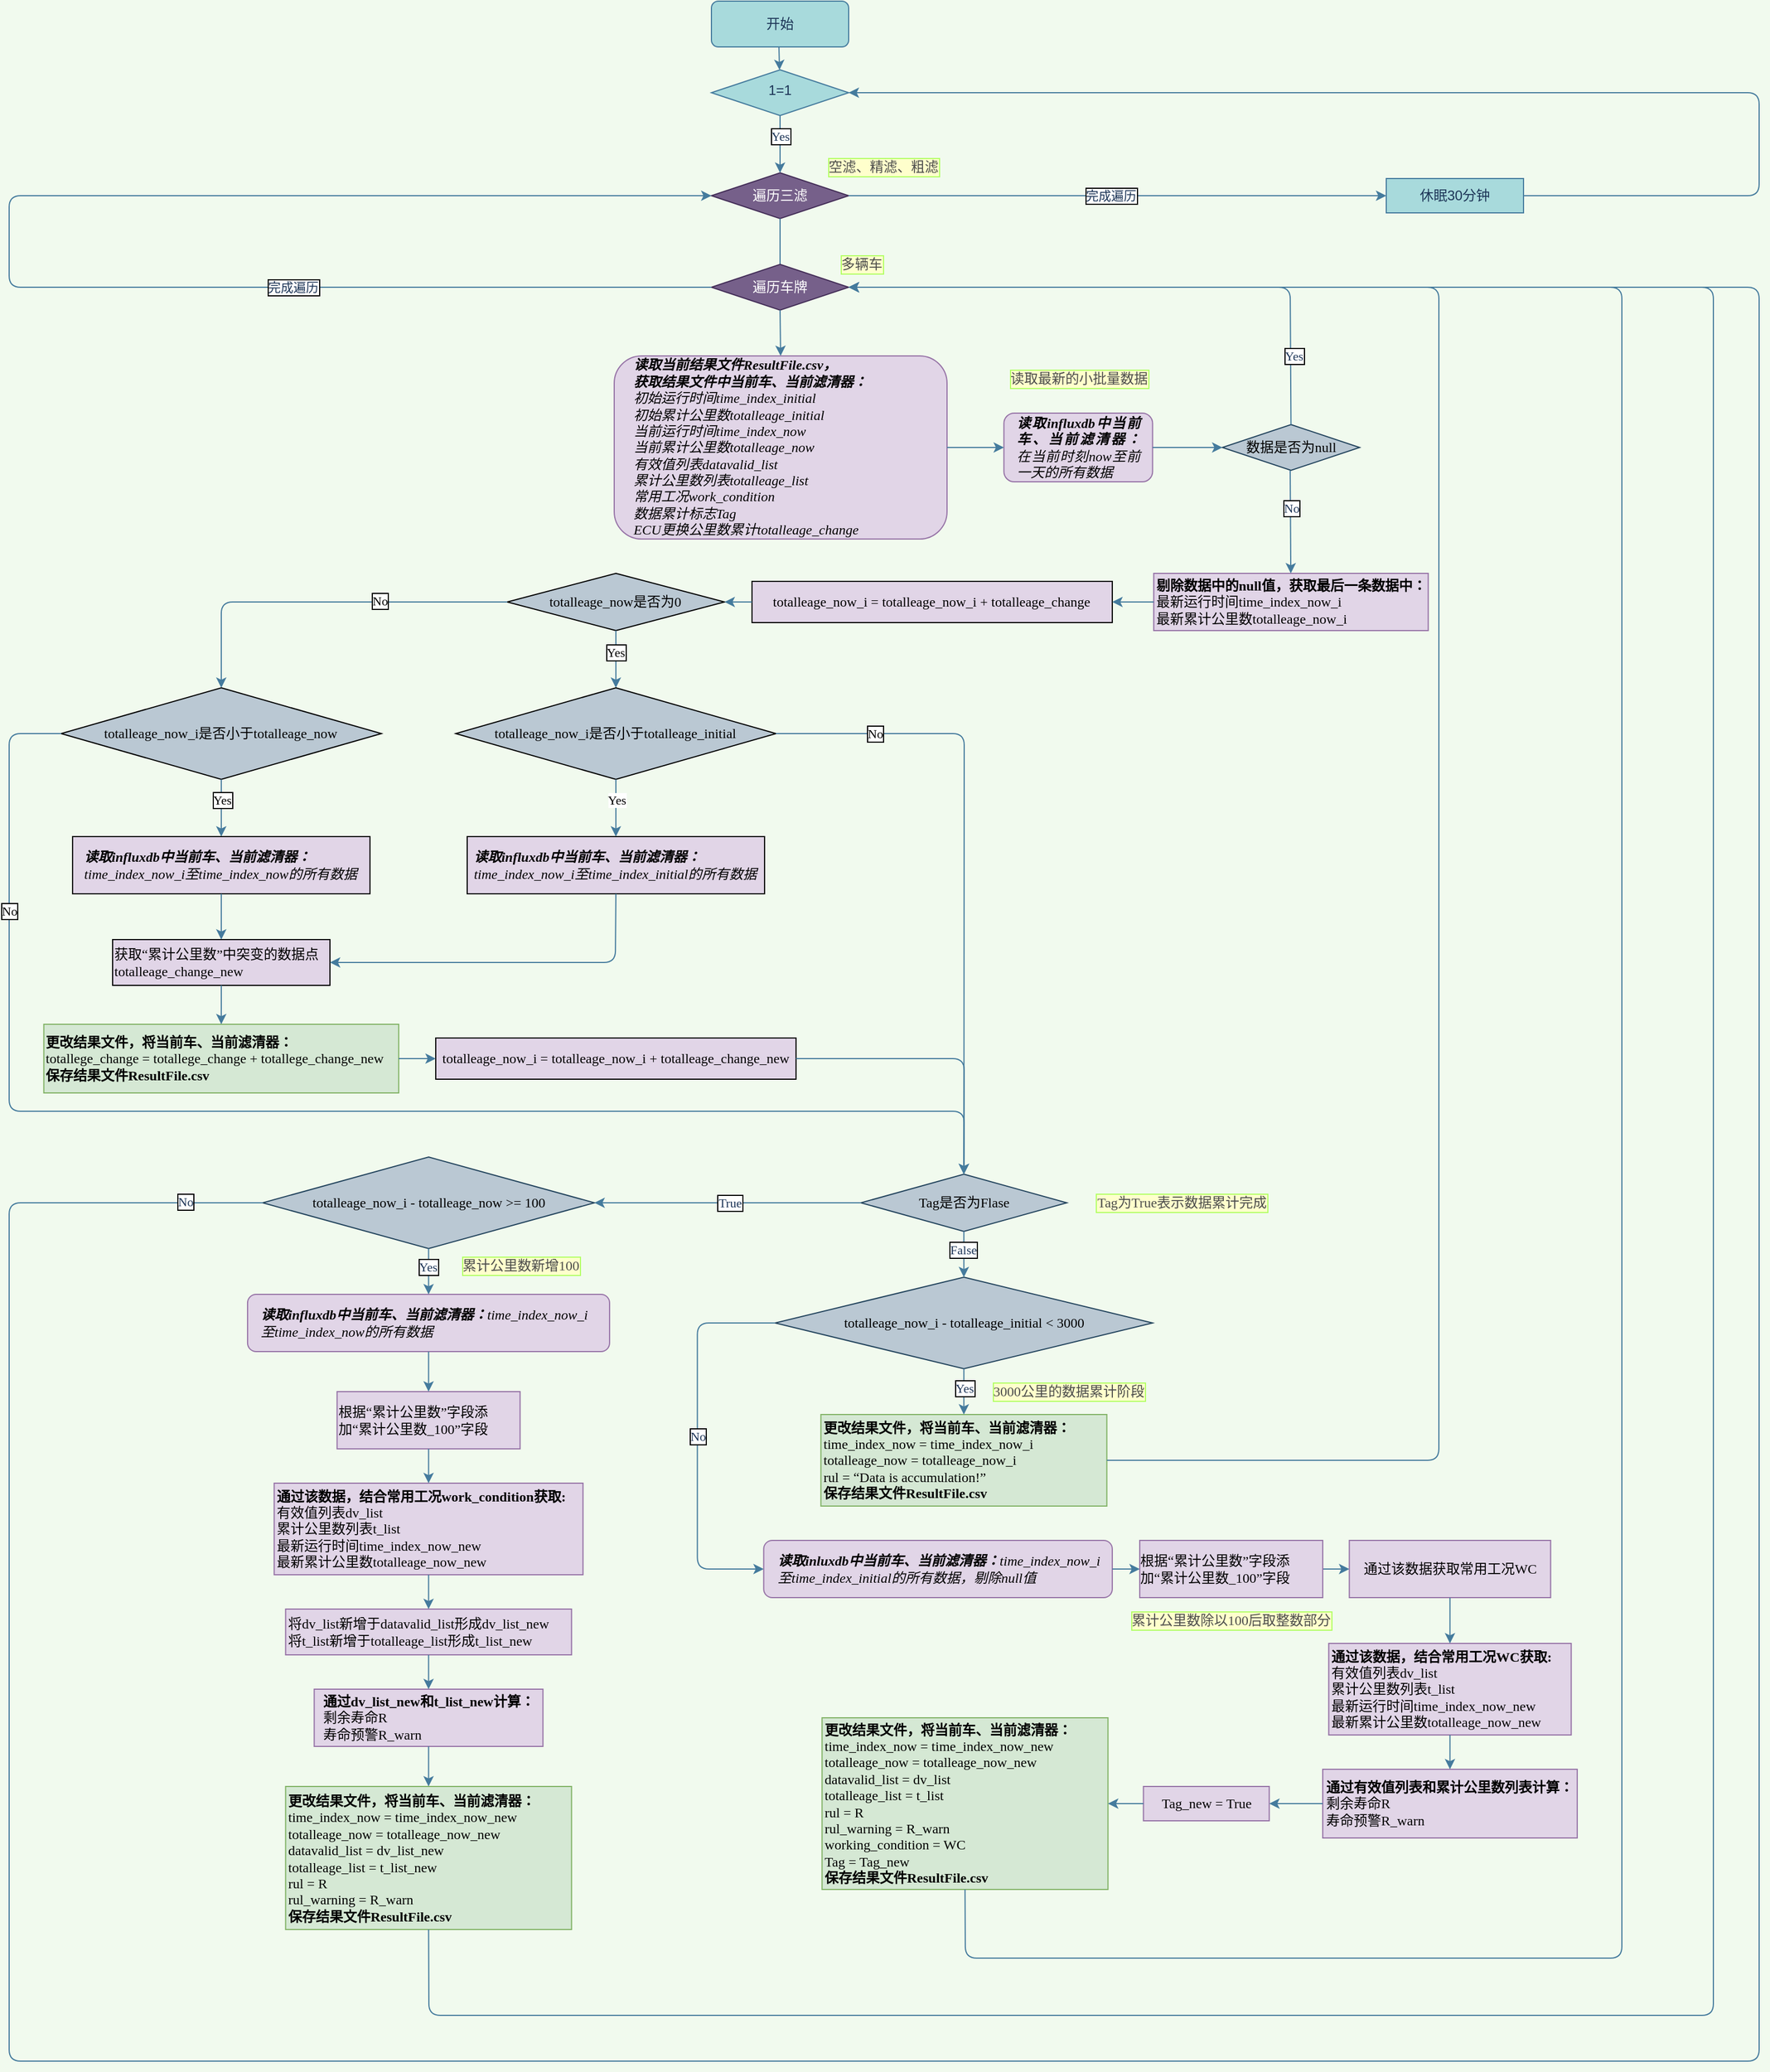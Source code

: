 <mxfile version="17.2.2" type="github">
  <diagram id="C5RBs43oDa-KdzZeNtuy" name="Page-1">
    <mxGraphModel dx="2058" dy="1075" grid="1" gridSize="10" guides="1" tooltips="1" connect="1" arrows="1" fold="1" page="1" pageScale="1" pageWidth="3300" pageHeight="4681" background="#F1FAEE" math="0" shadow="0">
      <root>
        <mxCell id="WIyWlLk6GJQsqaUBKTNV-0" />
        <mxCell id="WIyWlLk6GJQsqaUBKTNV-1" parent="WIyWlLk6GJQsqaUBKTNV-0" />
        <mxCell id="WIyWlLk6GJQsqaUBKTNV-3" value="开始" style="rounded=1;whiteSpace=wrap;html=1;fontSize=12;glass=0;strokeWidth=1;shadow=0;fillColor=#A8DADC;strokeColor=#457B9D;fontColor=#1D3557;" parent="WIyWlLk6GJQsqaUBKTNV-1" vertex="1">
          <mxGeometry x="1214" y="140" width="120" height="40" as="geometry" />
        </mxCell>
        <mxCell id="WIyWlLk6GJQsqaUBKTNV-6" value="1=1" style="rhombus;whiteSpace=wrap;html=1;shadow=0;fontFamily=Helvetica;fontSize=12;align=center;strokeWidth=1;spacing=6;spacingTop=-4;fillColor=#A8DADC;strokeColor=#457B9D;fontColor=#1D3557;" parent="WIyWlLk6GJQsqaUBKTNV-1" vertex="1">
          <mxGeometry x="1214" y="200" width="120" height="40" as="geometry" />
        </mxCell>
        <mxCell id="FsYi8NZGnZM2h-i9JEnJ-3" value="休眠30分钟" style="rounded=0;whiteSpace=wrap;html=1;sketch=0;fontColor=#1D3557;strokeColor=#457B9D;fillColor=#A8DADC;" parent="WIyWlLk6GJQsqaUBKTNV-1" vertex="1">
          <mxGeometry x="1804" y="295" width="120" height="30" as="geometry" />
        </mxCell>
        <mxCell id="FsYi8NZGnZM2h-i9JEnJ-4" value="" style="endArrow=classic;html=1;rounded=1;sketch=0;fontColor=#1D3557;strokeColor=#457B9D;fillColor=#A8DADC;curved=0;entryX=1;entryY=0.5;entryDx=0;entryDy=0;exitX=1;exitY=0.5;exitDx=0;exitDy=0;" parent="WIyWlLk6GJQsqaUBKTNV-1" source="FsYi8NZGnZM2h-i9JEnJ-3" target="WIyWlLk6GJQsqaUBKTNV-6" edge="1">
          <mxGeometry width="50" height="50" relative="1" as="geometry">
            <mxPoint x="1334" y="490" as="sourcePoint" />
            <mxPoint x="1384" y="440" as="targetPoint" />
            <Array as="points">
              <mxPoint x="2130" y="310" />
              <mxPoint x="2130" y="220" />
            </Array>
          </mxGeometry>
        </mxCell>
        <mxCell id="FsYi8NZGnZM2h-i9JEnJ-14" value="遍历三滤" style="rhombus;whiteSpace=wrap;html=1;rounded=0;sketch=0;fontColor=#ffffff;strokeColor=#432D57;fillColor=#76608a;" parent="WIyWlLk6GJQsqaUBKTNV-1" vertex="1">
          <mxGeometry x="1214" y="290" width="120" height="40" as="geometry" />
        </mxCell>
        <mxCell id="FsYi8NZGnZM2h-i9JEnJ-18" value="" style="endArrow=classic;html=1;rounded=1;sketch=0;fontColor=#1D3557;strokeColor=#457B9D;fillColor=#A8DADC;curved=0;entryX=0;entryY=0.5;entryDx=0;entryDy=0;" parent="WIyWlLk6GJQsqaUBKTNV-1" target="FsYi8NZGnZM2h-i9JEnJ-3" edge="1">
          <mxGeometry width="50" height="50" relative="1" as="geometry">
            <mxPoint x="1334" y="310" as="sourcePoint" />
            <mxPoint x="2194" y="750" as="targetPoint" />
            <Array as="points" />
          </mxGeometry>
        </mxCell>
        <mxCell id="FsYi8NZGnZM2h-i9JEnJ-60" value="完成遍历" style="edgeLabel;html=1;align=center;verticalAlign=middle;resizable=0;points=[];fontColor=#1D3557;labelBorderColor=default;" parent="FsYi8NZGnZM2h-i9JEnJ-18" vertex="1" connectable="0">
          <mxGeometry x="-0.802" y="1" relative="1" as="geometry">
            <mxPoint x="182" y="1" as="offset" />
          </mxGeometry>
        </mxCell>
        <mxCell id="FsYi8NZGnZM2h-i9JEnJ-20" value="" style="endArrow=classic;html=1;rounded=1;labelBackgroundColor=default;sketch=0;fontColor=#1D3557;strokeColor=#457B9D;fillColor=#A8DADC;curved=0;entryX=0.5;entryY=0;entryDx=0;entryDy=0;" parent="WIyWlLk6GJQsqaUBKTNV-1" edge="1">
          <mxGeometry width="50" height="50" relative="1" as="geometry">
            <mxPoint x="1274" y="330" as="sourcePoint" />
            <mxPoint x="1274" y="390" as="targetPoint" />
          </mxGeometry>
        </mxCell>
        <mxCell id="FsYi8NZGnZM2h-i9JEnJ-21" value="遍历车牌" style="rhombus;whiteSpace=wrap;html=1;rounded=0;labelBackgroundColor=none;sketch=0;fontColor=#ffffff;strokeColor=#432D57;fillColor=#76608a;" parent="WIyWlLk6GJQsqaUBKTNV-1" vertex="1">
          <mxGeometry x="1214" y="370" width="120" height="40" as="geometry" />
        </mxCell>
        <mxCell id="FsYi8NZGnZM2h-i9JEnJ-23" value="" style="endArrow=classic;html=1;rounded=1;labelBackgroundColor=none;sketch=0;fontColor=#1D3557;strokeColor=#457B9D;fillColor=#A8DADC;curved=0;entryX=0.5;entryY=0;entryDx=0;entryDy=0;" parent="WIyWlLk6GJQsqaUBKTNV-1" target="FsYi8NZGnZM2h-i9JEnJ-14" edge="1">
          <mxGeometry width="50" height="50" relative="1" as="geometry">
            <mxPoint x="1274" y="240" as="sourcePoint" />
            <mxPoint x="1324" y="190" as="targetPoint" />
          </mxGeometry>
        </mxCell>
        <mxCell id="FsYi8NZGnZM2h-i9JEnJ-30" value="Yes" style="edgeLabel;html=1;align=center;verticalAlign=middle;resizable=0;points=[];fontColor=#1D3557;fontFamily=Times New Roman;labelBorderColor=default;" parent="FsYi8NZGnZM2h-i9JEnJ-23" vertex="1" connectable="0">
          <mxGeometry x="-0.293" relative="1" as="geometry">
            <mxPoint as="offset" />
          </mxGeometry>
        </mxCell>
        <mxCell id="FsYi8NZGnZM2h-i9JEnJ-24" value="&lt;div align=&quot;justify&quot;&gt;&lt;b&gt;读取influxdb中当前车、当前滤清器：&lt;/b&gt;在当前时刻now至前一天的所有数据&lt;/div&gt;" style="rounded=1;whiteSpace=wrap;html=1;labelBackgroundColor=none;sketch=0;strokeColor=#9673a6;fillColor=#e1d5e7;fontFamily=Times New Roman;glass=0;shadow=0;fontStyle=2;spacingLeft=10;spacingRight=10;" parent="WIyWlLk6GJQsqaUBKTNV-1" vertex="1">
          <mxGeometry x="1469.71" y="500" width="130" height="60" as="geometry" />
        </mxCell>
        <mxCell id="FsYi8NZGnZM2h-i9JEnJ-25" value="数据是否为null" style="rhombus;whiteSpace=wrap;html=1;rounded=0;labelBackgroundColor=none;sketch=0;strokeColor=#23445d;fillColor=#bac8d3;fontFamily=Times New Roman;" parent="WIyWlLk6GJQsqaUBKTNV-1" vertex="1">
          <mxGeometry x="1660.71" y="510" width="120" height="40" as="geometry" />
        </mxCell>
        <mxCell id="FsYi8NZGnZM2h-i9JEnJ-28" value="" style="endArrow=classic;html=1;rounded=1;labelBackgroundColor=none;sketch=0;fontColor=#1D3557;strokeColor=#457B9D;fillColor=#A8DADC;curved=0;exitX=0.5;exitY=0;exitDx=0;exitDy=0;entryX=1;entryY=0.5;entryDx=0;entryDy=0;" parent="WIyWlLk6GJQsqaUBKTNV-1" source="FsYi8NZGnZM2h-i9JEnJ-25" target="FsYi8NZGnZM2h-i9JEnJ-21" edge="1">
          <mxGeometry width="50" height="50" relative="1" as="geometry">
            <mxPoint x="1574" y="580" as="sourcePoint" />
            <mxPoint x="1624" y="530" as="targetPoint" />
            <Array as="points">
              <mxPoint x="1720" y="390" />
              <mxPoint x="1434" y="390" />
            </Array>
          </mxGeometry>
        </mxCell>
        <mxCell id="FsYi8NZGnZM2h-i9JEnJ-29" value="Yes" style="edgeLabel;html=1;align=center;verticalAlign=middle;resizable=0;points=[];fontColor=#1D3557;labelBackgroundColor=default;labelBorderColor=default;fontFamily=Times New Roman;" parent="FsYi8NZGnZM2h-i9JEnJ-28" vertex="1" connectable="0">
          <mxGeometry x="0.082" y="-2" relative="1" as="geometry">
            <mxPoint x="156" y="62" as="offset" />
          </mxGeometry>
        </mxCell>
        <mxCell id="FsYi8NZGnZM2h-i9JEnJ-31" value="" style="endArrow=classic;html=1;rounded=1;labelBackgroundColor=none;sketch=0;fontColor=#1D3557;strokeColor=#457B9D;fillColor=#A8DADC;curved=0;exitX=0.5;exitY=1;exitDx=0;exitDy=0;entryX=0.5;entryY=0;entryDx=0;entryDy=0;" parent="WIyWlLk6GJQsqaUBKTNV-1" source="FsYi8NZGnZM2h-i9JEnJ-21" target="FsYi8NZGnZM2h-i9JEnJ-36" edge="1">
          <mxGeometry width="50" height="50" relative="1" as="geometry">
            <mxPoint x="1494" y="660" as="sourcePoint" />
            <mxPoint x="1544" y="610" as="targetPoint" />
          </mxGeometry>
        </mxCell>
        <mxCell id="FsYi8NZGnZM2h-i9JEnJ-32" value="" style="endArrow=classic;html=1;rounded=1;labelBackgroundColor=none;sketch=0;fontColor=#1D3557;strokeColor=#457B9D;fillColor=#A8DADC;curved=0;exitX=1;exitY=0.5;exitDx=0;exitDy=0;" parent="WIyWlLk6GJQsqaUBKTNV-1" source="FsYi8NZGnZM2h-i9JEnJ-24" target="FsYi8NZGnZM2h-i9JEnJ-25" edge="1">
          <mxGeometry width="50" height="50" relative="1" as="geometry">
            <mxPoint x="1494" y="660" as="sourcePoint" />
            <mxPoint x="1544" y="610" as="targetPoint" />
          </mxGeometry>
        </mxCell>
        <mxCell id="FsYi8NZGnZM2h-i9JEnJ-36" value="&lt;div align=&quot;left&quot;&gt;&lt;b&gt;读取当前结果文件ResultFile.csv，&lt;/b&gt;&lt;/div&gt;&lt;div align=&quot;left&quot;&gt;&lt;b&gt;获取结果文件中当前车、当前滤清器：&lt;/b&gt;&lt;/div&gt;&lt;div align=&quot;left&quot;&gt;初始运行时间time_index_initial&lt;/div&gt;&lt;div align=&quot;left&quot;&gt;初始累计公里数totalleage_initial&lt;/div&gt;&lt;div align=&quot;left&quot;&gt;当前运行时间time_index_now&lt;br&gt;&lt;/div&gt;&lt;div align=&quot;left&quot;&gt;当前累计公里数totalleage_now&lt;/div&gt;&lt;div align=&quot;left&quot;&gt;有效值列表datavalid_list&lt;/div&gt;&lt;div align=&quot;left&quot;&gt;累计公里数列表totalleage_list&lt;/div&gt;&lt;div align=&quot;left&quot;&gt;常用工况work_condition&lt;/div&gt;&lt;div align=&quot;left&quot;&gt;数据累计标志Tag&lt;/div&gt;&lt;div align=&quot;left&quot;&gt;ECU更换公里数累计totalleage_change&lt;br&gt;&lt;/div&gt;" style="rounded=1;whiteSpace=wrap;html=1;labelBackgroundColor=none;sketch=0;strokeColor=#9673a6;fillColor=#e1d5e7;align=left;fontFamily=Times New Roman;fontStyle=2;spacingLeft=15;" parent="WIyWlLk6GJQsqaUBKTNV-1" vertex="1">
          <mxGeometry x="1129" y="450" width="291" height="160" as="geometry" />
        </mxCell>
        <mxCell id="FsYi8NZGnZM2h-i9JEnJ-37" value="&lt;div align=&quot;left&quot;&gt;&lt;font face=&quot;Times New Roman&quot;&gt;&lt;b&gt;剔除数据中的null值，获取最后一条数据中：&lt;/b&gt;&lt;/font&gt;&lt;/div&gt;&lt;div align=&quot;left&quot;&gt;&lt;font face=&quot;Times New Roman&quot;&gt;最新运行时间time_index_now_i&lt;/font&gt;&lt;/div&gt;&lt;div align=&quot;left&quot;&gt;&lt;font face=&quot;Times New Roman&quot;&gt;&lt;font face=&quot;Times New Roman&quot;&gt;最新&lt;/font&gt;累计公里数totalleage_now_i&lt;/font&gt;&lt;/div&gt;" style="rounded=0;whiteSpace=wrap;html=1;labelBackgroundColor=none;sketch=0;strokeColor=#9673a6;fillColor=#e1d5e7;align=left;fontFamily=Times New Roman;" parent="WIyWlLk6GJQsqaUBKTNV-1" vertex="1">
          <mxGeometry x="1600.71" y="640" width="240" height="50" as="geometry" />
        </mxCell>
        <mxCell id="FsYi8NZGnZM2h-i9JEnJ-39" value="" style="endArrow=classic;html=1;rounded=1;labelBackgroundColor=none;sketch=0;fontColor=#1D3557;strokeColor=#457B9D;fillColor=#A8DADC;curved=0;" parent="WIyWlLk6GJQsqaUBKTNV-1" target="FsYi8NZGnZM2h-i9JEnJ-37" edge="1">
          <mxGeometry width="50" height="50" relative="1" as="geometry">
            <mxPoint x="1720" y="550" as="sourcePoint" />
            <mxPoint x="1544" y="640" as="targetPoint" />
          </mxGeometry>
        </mxCell>
        <mxCell id="FsYi8NZGnZM2h-i9JEnJ-76" value="No" style="edgeLabel;html=1;align=center;verticalAlign=middle;resizable=0;points=[];fontFamily=Times New Roman;fontColor=#1D3557;labelBorderColor=default;" parent="FsYi8NZGnZM2h-i9JEnJ-39" vertex="1" connectable="0">
          <mxGeometry x="-0.271" y="1" relative="1" as="geometry">
            <mxPoint as="offset" />
          </mxGeometry>
        </mxCell>
        <mxCell id="FsYi8NZGnZM2h-i9JEnJ-42" value="Tag是否为Flase" style="rhombus;whiteSpace=wrap;html=1;rounded=0;labelBackgroundColor=none;labelBorderColor=none;sketch=0;strokeColor=#23445d;fillColor=#bac8d3;fontFamily=Times New Roman;" parent="WIyWlLk6GJQsqaUBKTNV-1" vertex="1">
          <mxGeometry x="1344.71" y="1165" width="180" height="50" as="geometry" />
        </mxCell>
        <mxCell id="FsYi8NZGnZM2h-i9JEnJ-45" value="&lt;font face=&quot;Times New Roman&quot;&gt;totalleage_now_i&lt;/font&gt; - totalleage_initial &amp;lt; 3000" style="rhombus;whiteSpace=wrap;html=1;rounded=0;labelBackgroundColor=none;labelBorderColor=none;sketch=0;strokeColor=#23445d;fillColor=#bac8d3;fontFamily=Times New Roman;" parent="WIyWlLk6GJQsqaUBKTNV-1" vertex="1">
          <mxGeometry x="1269.71" y="1255" width="330" height="80" as="geometry" />
        </mxCell>
        <mxCell id="FsYi8NZGnZM2h-i9JEnJ-47" value="" style="endArrow=classic;html=1;rounded=1;labelBackgroundColor=none;sketch=0;fontColor=#1D3557;strokeColor=#457B9D;fillColor=#A8DADC;curved=0;exitX=0.5;exitY=1;exitDx=0;exitDy=0;entryX=0.5;entryY=0;entryDx=0;entryDy=0;" parent="WIyWlLk6GJQsqaUBKTNV-1" source="FsYi8NZGnZM2h-i9JEnJ-42" target="FsYi8NZGnZM2h-i9JEnJ-45" edge="1">
          <mxGeometry width="50" height="50" relative="1" as="geometry">
            <mxPoint x="1495.71" y="1155" as="sourcePoint" />
            <mxPoint x="1545.71" y="1105" as="targetPoint" />
          </mxGeometry>
        </mxCell>
        <mxCell id="FsYi8NZGnZM2h-i9JEnJ-75" value="False" style="edgeLabel;html=1;align=center;verticalAlign=middle;resizable=0;points=[];fontFamily=Times New Roman;fontColor=#1D3557;labelBorderColor=default;" parent="FsYi8NZGnZM2h-i9JEnJ-47" vertex="1" connectable="0">
          <mxGeometry x="-0.217" y="-1" relative="1" as="geometry">
            <mxPoint as="offset" />
          </mxGeometry>
        </mxCell>
        <mxCell id="FsYi8NZGnZM2h-i9JEnJ-48" value="&lt;div&gt;&lt;b&gt;更改结果文件，将当前车、当前滤清器：&lt;/b&gt;&lt;/div&gt;&lt;div&gt;time_index_now = time_index_now_i&lt;/div&gt;&lt;div&gt;&lt;font face=&quot;Times New Roman&quot;&gt;totalleage_now&lt;/font&gt; = &lt;font face=&quot;Times New Roman&quot;&gt;totalleage_now_i&lt;/font&gt;&lt;/div&gt;&lt;div&gt;rul = “Data is accumulation!”&lt;/div&gt;&lt;div&gt;&lt;b&gt;保存结果文件&lt;/b&gt;&lt;b&gt;ResultFile.csv&lt;/b&gt;&lt;/div&gt;" style="rounded=0;whiteSpace=wrap;html=1;labelBackgroundColor=none;labelBorderColor=none;sketch=0;strokeColor=#82b366;fillColor=#d5e8d4;align=left;fontFamily=Times New Roman;" parent="WIyWlLk6GJQsqaUBKTNV-1" vertex="1">
          <mxGeometry x="1309.71" y="1375" width="250" height="80" as="geometry" />
        </mxCell>
        <mxCell id="FsYi8NZGnZM2h-i9JEnJ-51" value="" style="endArrow=classic;html=1;rounded=1;labelBackgroundColor=none;sketch=0;fontColor=#1D3557;strokeColor=#457B9D;fillColor=#A8DADC;curved=0;exitX=0.5;exitY=1;exitDx=0;exitDy=0;" parent="WIyWlLk6GJQsqaUBKTNV-1" source="FsYi8NZGnZM2h-i9JEnJ-45" target="FsYi8NZGnZM2h-i9JEnJ-48" edge="1">
          <mxGeometry width="50" height="50" relative="1" as="geometry">
            <mxPoint x="1465.71" y="1275" as="sourcePoint" />
            <mxPoint x="1515.71" y="1225" as="targetPoint" />
          </mxGeometry>
        </mxCell>
        <mxCell id="FsYi8NZGnZM2h-i9JEnJ-53" value="Yes" style="edgeLabel;html=1;align=center;verticalAlign=middle;resizable=0;points=[];fontColor=#1D3557;fontFamily=Times New Roman;labelBorderColor=default;" parent="FsYi8NZGnZM2h-i9JEnJ-51" vertex="1" connectable="0">
          <mxGeometry x="-0.35" relative="1" as="geometry">
            <mxPoint y="4" as="offset" />
          </mxGeometry>
        </mxCell>
        <mxCell id="FsYi8NZGnZM2h-i9JEnJ-52" value="" style="endArrow=classic;html=1;rounded=1;labelBackgroundColor=none;sketch=0;fontColor=#1D3557;strokeColor=#457B9D;fillColor=#A8DADC;curved=0;exitX=1;exitY=0.5;exitDx=0;exitDy=0;entryX=1;entryY=0.5;entryDx=0;entryDy=0;" parent="WIyWlLk6GJQsqaUBKTNV-1" source="FsYi8NZGnZM2h-i9JEnJ-48" target="FsYi8NZGnZM2h-i9JEnJ-21" edge="1">
          <mxGeometry width="50" height="50" relative="1" as="geometry">
            <mxPoint x="1563" y="1069" as="sourcePoint" />
            <mxPoint x="1338" y="409" as="targetPoint" />
            <Array as="points">
              <mxPoint x="1850" y="1415" />
              <mxPoint x="1850" y="390" />
            </Array>
          </mxGeometry>
        </mxCell>
        <mxCell id="FsYi8NZGnZM2h-i9JEnJ-57" value="&lt;div align=&quot;left&quot;&gt;&lt;b&gt;读取inluxdb中当前车、当前滤清器：&lt;/b&gt;&lt;font face=&quot;Times New Roman&quot;&gt;time_index_now_i&lt;/font&gt;至time_index_initial的所有数据，剔除null值&lt;/div&gt;" style="rounded=1;whiteSpace=wrap;html=1;labelBackgroundColor=none;labelBorderColor=none;sketch=0;strokeColor=#9673a6;fillColor=#e1d5e7;align=left;fontFamily=Times New Roman;fontStyle=2;spacingLeft=10;spacingRight=5;" parent="WIyWlLk6GJQsqaUBKTNV-1" vertex="1">
          <mxGeometry x="1259.71" y="1485" width="304.75" height="50" as="geometry" />
        </mxCell>
        <mxCell id="FsYi8NZGnZM2h-i9JEnJ-58" value="" style="endArrow=classic;html=1;rounded=1;labelBackgroundColor=none;sketch=0;fontColor=#1D3557;strokeColor=#457B9D;fillColor=#A8DADC;curved=0;entryX=0;entryY=0.5;entryDx=0;entryDy=0;exitX=0;exitY=0.5;exitDx=0;exitDy=0;" parent="WIyWlLk6GJQsqaUBKTNV-1" source="FsYi8NZGnZM2h-i9JEnJ-45" target="FsYi8NZGnZM2h-i9JEnJ-57" edge="1">
          <mxGeometry width="50" height="50" relative="1" as="geometry">
            <mxPoint x="1605.71" y="1295" as="sourcePoint" />
            <mxPoint x="1650.71" y="1235" as="targetPoint" />
            <Array as="points">
              <mxPoint x="1201.71" y="1295" />
              <mxPoint x="1201.71" y="1510" />
            </Array>
          </mxGeometry>
        </mxCell>
        <mxCell id="FsYi8NZGnZM2h-i9JEnJ-59" value="No" style="edgeLabel;html=1;align=center;verticalAlign=middle;resizable=0;points=[];fontColor=#1D3557;fontFamily=Times New Roman;labelBorderColor=default;" parent="FsYi8NZGnZM2h-i9JEnJ-58" vertex="1" connectable="0">
          <mxGeometry x="-0.379" y="-2" relative="1" as="geometry">
            <mxPoint x="2" y="61" as="offset" />
          </mxGeometry>
        </mxCell>
        <mxCell id="FsYi8NZGnZM2h-i9JEnJ-61" value="通过该数据获取常用工况&lt;font face=&quot;Times New Roman&quot;&gt;WC&lt;/font&gt;" style="rounded=0;whiteSpace=wrap;html=1;labelBackgroundColor=none;labelBorderColor=none;sketch=0;strokeColor=#9673a6;fillColor=#e1d5e7;" parent="WIyWlLk6GJQsqaUBKTNV-1" vertex="1">
          <mxGeometry x="1771.71" y="1485" width="176" height="50" as="geometry" />
        </mxCell>
        <mxCell id="FsYi8NZGnZM2h-i9JEnJ-62" value="&lt;div align=&quot;left&quot;&gt;&lt;b&gt;通过该数据，结合常用工况&lt;/b&gt;&lt;b&gt;&lt;font face=&quot;Times New Roman&quot;&gt;WC&lt;/font&gt;获取:&lt;/b&gt;&lt;/div&gt;&lt;div align=&quot;left&quot;&gt;有效值列表dv_list&lt;/div&gt;&lt;div align=&quot;left&quot;&gt;累计公里数列表t_list&lt;/div&gt;&lt;div align=&quot;left&quot;&gt;&lt;font face=&quot;Times New Roman&quot;&gt;最新&lt;/font&gt;运行时间time_index_now_new&lt;/div&gt;&lt;div align=&quot;left&quot;&gt;&lt;font face=&quot;Times New Roman&quot;&gt;最新&lt;/font&gt;累计公里数totalleage_now_new&lt;br&gt;&lt;/div&gt;" style="rounded=0;whiteSpace=wrap;html=1;labelBackgroundColor=none;labelBorderColor=none;sketch=0;fontFamily=Times New Roman;strokeColor=#9673a6;fillColor=#e1d5e7;align=left;" parent="WIyWlLk6GJQsqaUBKTNV-1" vertex="1">
          <mxGeometry x="1753.71" y="1575" width="212" height="80" as="geometry" />
        </mxCell>
        <mxCell id="FsYi8NZGnZM2h-i9JEnJ-63" value="&lt;div align=&quot;left&quot;&gt;&lt;b&gt;通过有效值列表和累计公里数列表计算：&lt;/b&gt;&lt;/div&gt;&lt;div align=&quot;left&quot;&gt;剩余寿命R&lt;/div&gt;&lt;div align=&quot;left&quot;&gt;寿命预警R_warn&lt;br&gt;&lt;/div&gt;" style="rounded=0;whiteSpace=wrap;html=1;labelBackgroundColor=none;labelBorderColor=none;sketch=0;fontFamily=Times New Roman;strokeColor=#9673a6;fillColor=#e1d5e7;" parent="WIyWlLk6GJQsqaUBKTNV-1" vertex="1">
          <mxGeometry x="1748.46" y="1685" width="222.5" height="60" as="geometry" />
        </mxCell>
        <mxCell id="FsYi8NZGnZM2h-i9JEnJ-64" value="" style="endArrow=classic;html=1;rounded=1;labelBackgroundColor=none;sketch=0;fontFamily=Times New Roman;fontColor=#1D3557;strokeColor=#457B9D;fillColor=#A8DADC;curved=0;exitX=1;exitY=0.5;exitDx=0;exitDy=0;" parent="WIyWlLk6GJQsqaUBKTNV-1" source="FsYi8NZGnZM2h-i9JEnJ-94" target="FsYi8NZGnZM2h-i9JEnJ-61" edge="1">
          <mxGeometry width="50" height="50" relative="1" as="geometry">
            <mxPoint x="1645.71" y="1525" as="sourcePoint" />
            <mxPoint x="1695.71" y="1475" as="targetPoint" />
          </mxGeometry>
        </mxCell>
        <mxCell id="FsYi8NZGnZM2h-i9JEnJ-65" value="" style="endArrow=classic;html=1;rounded=1;labelBackgroundColor=none;sketch=0;fontFamily=Times New Roman;fontColor=#1D3557;strokeColor=#457B9D;fillColor=#A8DADC;curved=0;exitX=0.5;exitY=1;exitDx=0;exitDy=0;" parent="WIyWlLk6GJQsqaUBKTNV-1" source="FsYi8NZGnZM2h-i9JEnJ-61" target="FsYi8NZGnZM2h-i9JEnJ-62" edge="1">
          <mxGeometry width="50" height="50" relative="1" as="geometry">
            <mxPoint x="1645.71" y="1525" as="sourcePoint" />
            <mxPoint x="1695.71" y="1475" as="targetPoint" />
          </mxGeometry>
        </mxCell>
        <mxCell id="FsYi8NZGnZM2h-i9JEnJ-66" value="" style="endArrow=classic;html=1;rounded=1;labelBackgroundColor=none;sketch=0;fontFamily=Times New Roman;fontColor=#1D3557;strokeColor=#457B9D;fillColor=#A8DADC;curved=0;exitX=0.5;exitY=1;exitDx=0;exitDy=0;entryX=0.5;entryY=0;entryDx=0;entryDy=0;" parent="WIyWlLk6GJQsqaUBKTNV-1" source="FsYi8NZGnZM2h-i9JEnJ-62" target="FsYi8NZGnZM2h-i9JEnJ-63" edge="1">
          <mxGeometry width="50" height="50" relative="1" as="geometry">
            <mxPoint x="1645.71" y="1525" as="sourcePoint" />
            <mxPoint x="1695.71" y="1475" as="targetPoint" />
          </mxGeometry>
        </mxCell>
        <mxCell id="FsYi8NZGnZM2h-i9JEnJ-67" value="Tag_new = True" style="rounded=0;whiteSpace=wrap;html=1;labelBackgroundColor=none;labelBorderColor=none;sketch=0;fontFamily=Times New Roman;strokeColor=#9673a6;fillColor=#e1d5e7;" parent="WIyWlLk6GJQsqaUBKTNV-1" vertex="1">
          <mxGeometry x="1591.71" y="1700" width="110" height="30" as="geometry" />
        </mxCell>
        <mxCell id="FsYi8NZGnZM2h-i9JEnJ-68" value="" style="endArrow=classic;html=1;rounded=1;labelBackgroundColor=none;sketch=0;fontFamily=Times New Roman;fontColor=#1D3557;strokeColor=#457B9D;fillColor=#A8DADC;curved=0;exitX=0;exitY=0.5;exitDx=0;exitDy=0;" parent="WIyWlLk6GJQsqaUBKTNV-1" source="FsYi8NZGnZM2h-i9JEnJ-63" target="FsYi8NZGnZM2h-i9JEnJ-67" edge="1">
          <mxGeometry width="50" height="50" relative="1" as="geometry">
            <mxPoint x="1645.71" y="1635" as="sourcePoint" />
            <mxPoint x="1695.71" y="1585" as="targetPoint" />
          </mxGeometry>
        </mxCell>
        <mxCell id="FsYi8NZGnZM2h-i9JEnJ-69" value="&lt;div&gt;&lt;b&gt;更改结果文件，将当前车、当前滤清器：&lt;/b&gt;&lt;/div&gt;&lt;div&gt;time_index_now = time_index_now_new&lt;/div&gt;&lt;div&gt;&lt;font face=&quot;Times New Roman&quot;&gt;totalleage_now&lt;/font&gt; = &lt;font face=&quot;Times New Roman&quot;&gt;totalleage_now&lt;/font&gt;_new&lt;/div&gt;&lt;div&gt;datavalid_list = dv_list&lt;br&gt;&lt;/div&gt;&lt;div&gt;&lt;font face=&quot;Times New Roman&quot;&gt;totalleage&lt;/font&gt;_list = t_list&lt;br&gt;&lt;/div&gt;&lt;div&gt;rul = R&lt;/div&gt;&lt;div&gt;rul_warning = R_warn&lt;br&gt;&lt;/div&gt;&lt;div&gt;working_condition = WC&lt;br&gt;&lt;/div&gt;&lt;div&gt;Tag = Tag_new &lt;/div&gt;&lt;div&gt;&lt;b&gt;保存结果文件&lt;/b&gt;&lt;b&gt;ResultFile.csv&lt;/b&gt;&lt;/div&gt;" style="rounded=0;whiteSpace=wrap;html=1;labelBackgroundColor=none;labelBorderColor=none;sketch=0;strokeColor=#82b366;fillColor=#d5e8d4;align=left;fontFamily=Times New Roman;" parent="WIyWlLk6GJQsqaUBKTNV-1" vertex="1">
          <mxGeometry x="1310.71" y="1640" width="250" height="150" as="geometry" />
        </mxCell>
        <mxCell id="FsYi8NZGnZM2h-i9JEnJ-73" value="" style="endArrow=classic;html=1;rounded=1;labelBackgroundColor=none;sketch=0;fontFamily=Times New Roman;fontColor=#1D3557;strokeColor=#457B9D;fillColor=#A8DADC;curved=0;exitX=0;exitY=0.5;exitDx=0;exitDy=0;" parent="WIyWlLk6GJQsqaUBKTNV-1" source="FsYi8NZGnZM2h-i9JEnJ-67" target="FsYi8NZGnZM2h-i9JEnJ-69" edge="1">
          <mxGeometry width="50" height="50" relative="1" as="geometry">
            <mxPoint x="1505.71" y="2035" as="sourcePoint" />
            <mxPoint x="1555.71" y="1985" as="targetPoint" />
          </mxGeometry>
        </mxCell>
        <mxCell id="FsYi8NZGnZM2h-i9JEnJ-74" value="" style="endArrow=classic;html=1;rounded=1;labelBackgroundColor=none;sketch=0;fontFamily=Times New Roman;fontColor=#1D3557;strokeColor=#457B9D;fillColor=#A8DADC;curved=0;exitX=0.5;exitY=1;exitDx=0;exitDy=0;" parent="WIyWlLk6GJQsqaUBKTNV-1" source="FsYi8NZGnZM2h-i9JEnJ-69" edge="1">
          <mxGeometry width="50" height="50" relative="1" as="geometry">
            <mxPoint x="1384" y="1150" as="sourcePoint" />
            <mxPoint x="1334" y="390" as="targetPoint" />
            <Array as="points">
              <mxPoint x="1436" y="1850" />
              <mxPoint x="2010" y="1850" />
              <mxPoint x="2010" y="390" />
            </Array>
          </mxGeometry>
        </mxCell>
        <mxCell id="FsYi8NZGnZM2h-i9JEnJ-77" value="" style="endArrow=classic;html=1;rounded=1;labelBackgroundColor=none;sketch=0;fontFamily=Times New Roman;fontColor=#1D3557;strokeColor=#457B9D;fillColor=#A8DADC;curved=0;exitX=0;exitY=0.5;exitDx=0;exitDy=0;entryX=0;entryY=0.5;entryDx=0;entryDy=0;" parent="WIyWlLk6GJQsqaUBKTNV-1" source="FsYi8NZGnZM2h-i9JEnJ-21" target="FsYi8NZGnZM2h-i9JEnJ-14" edge="1">
          <mxGeometry width="50" height="50" relative="1" as="geometry">
            <mxPoint x="1704" y="590" as="sourcePoint" />
            <mxPoint x="1754" y="540" as="targetPoint" />
            <Array as="points">
              <mxPoint x="600" y="390" />
              <mxPoint x="600" y="310" />
            </Array>
          </mxGeometry>
        </mxCell>
        <mxCell id="FsYi8NZGnZM2h-i9JEnJ-78" value="完成遍历" style="edgeLabel;html=1;align=center;verticalAlign=middle;resizable=0;points=[];fontFamily=Times New Roman;fontColor=#1D3557;labelBorderColor=default;" parent="FsYi8NZGnZM2h-i9JEnJ-77" vertex="1" connectable="0">
          <mxGeometry x="0.096" y="1" relative="1" as="geometry">
            <mxPoint x="225" y="81" as="offset" />
          </mxGeometry>
        </mxCell>
        <mxCell id="FsYi8NZGnZM2h-i9JEnJ-84" value="&lt;font face=&quot;Times New Roman&quot;&gt;totalleage_now_i &lt;/font&gt;-&lt;font face=&quot;Times New Roman&quot;&gt; totalleage_now&lt;/font&gt; &amp;gt;= 100" style="rhombus;whiteSpace=wrap;html=1;rounded=0;labelBackgroundColor=none;labelBorderColor=none;sketch=0;fontFamily=Times New Roman;strokeColor=#23445d;fillColor=#bac8d3;" parent="WIyWlLk6GJQsqaUBKTNV-1" vertex="1">
          <mxGeometry x="821.71" y="1150" width="290" height="80" as="geometry" />
        </mxCell>
        <mxCell id="FsYi8NZGnZM2h-i9JEnJ-85" value="" style="endArrow=classic;html=1;rounded=1;labelBackgroundColor=none;sketch=0;fontFamily=Times New Roman;fontColor=#1D3557;strokeColor=#457B9D;fillColor=#A8DADC;curved=0;exitX=0;exitY=0.5;exitDx=0;exitDy=0;entryX=1;entryY=0.5;entryDx=0;entryDy=0;" parent="WIyWlLk6GJQsqaUBKTNV-1" source="FsYi8NZGnZM2h-i9JEnJ-42" target="FsYi8NZGnZM2h-i9JEnJ-84" edge="1">
          <mxGeometry width="50" height="50" relative="1" as="geometry">
            <mxPoint x="1501.71" y="1385" as="sourcePoint" />
            <mxPoint x="1551.71" y="1335" as="targetPoint" />
          </mxGeometry>
        </mxCell>
        <mxCell id="FsYi8NZGnZM2h-i9JEnJ-86" value="True" style="edgeLabel;html=1;align=center;verticalAlign=middle;resizable=0;points=[];fontFamily=Times New Roman;fontColor=#1D3557;labelBorderColor=default;" parent="FsYi8NZGnZM2h-i9JEnJ-85" vertex="1" connectable="0">
          <mxGeometry x="-0.088" y="3" relative="1" as="geometry">
            <mxPoint x="-9" y="-3" as="offset" />
          </mxGeometry>
        </mxCell>
        <mxCell id="FsYi8NZGnZM2h-i9JEnJ-89" value="" style="endArrow=classic;html=1;rounded=1;labelBackgroundColor=none;sketch=0;fontFamily=Times New Roman;fontColor=#1D3557;strokeColor=#457B9D;fillColor=#A8DADC;curved=0;exitX=0.492;exitY=1.006;exitDx=0;exitDy=0;exitPerimeter=0;" parent="WIyWlLk6GJQsqaUBKTNV-1" source="WIyWlLk6GJQsqaUBKTNV-3" target="WIyWlLk6GJQsqaUBKTNV-6" edge="1">
          <mxGeometry width="50" height="50" relative="1" as="geometry">
            <mxPoint x="1290" y="250" as="sourcePoint" />
            <mxPoint x="1340" y="200" as="targetPoint" />
          </mxGeometry>
        </mxCell>
        <mxCell id="FsYi8NZGnZM2h-i9JEnJ-92" value="&lt;div align=&quot;left&quot;&gt;&lt;b&gt;读取influxdb中当前车、当前滤清器：&lt;/b&gt;&lt;font face=&quot;Times New Roman&quot;&gt;time_index_now_i&lt;/font&gt;至time_index_now的所有数据&lt;/div&gt;" style="rounded=1;whiteSpace=wrap;html=1;labelBackgroundColor=none;labelBorderColor=none;sketch=0;fontFamily=Times New Roman;strokeColor=#9673a6;fillColor=#e1d5e7;align=left;fontStyle=2;spacingLeft=10;spacingRight=10;" parent="WIyWlLk6GJQsqaUBKTNV-1" vertex="1">
          <mxGeometry x="808.46" y="1270" width="316.5" height="50" as="geometry" />
        </mxCell>
        <mxCell id="FsYi8NZGnZM2h-i9JEnJ-94" value="&lt;div align=&quot;left&quot;&gt;根据“累计公里数”字段添加“累计公里数_100”字段&lt;br&gt;&lt;/div&gt;" style="rounded=0;whiteSpace=wrap;html=1;labelBackgroundColor=none;labelBorderColor=none;sketch=0;fontFamily=Times New Roman;strokeColor=#9673a6;fillColor=#e1d5e7;" parent="WIyWlLk6GJQsqaUBKTNV-1" vertex="1">
          <mxGeometry x="1588.46" y="1485" width="160" height="50" as="geometry" />
        </mxCell>
        <mxCell id="FsYi8NZGnZM2h-i9JEnJ-96" value="" style="endArrow=classic;html=1;rounded=1;labelBackgroundColor=none;sketch=0;fontFamily=Times New Roman;fontColor=#1D3557;strokeColor=#457B9D;fillColor=#A8DADC;curved=0;exitX=1;exitY=0.5;exitDx=0;exitDy=0;entryX=0;entryY=0.5;entryDx=0;entryDy=0;" parent="WIyWlLk6GJQsqaUBKTNV-1" source="FsYi8NZGnZM2h-i9JEnJ-57" target="FsYi8NZGnZM2h-i9JEnJ-94" edge="1">
          <mxGeometry width="50" height="50" relative="1" as="geometry">
            <mxPoint x="1541.71" y="1665" as="sourcePoint" />
            <mxPoint x="1591.71" y="1615" as="targetPoint" />
          </mxGeometry>
        </mxCell>
        <mxCell id="FsYi8NZGnZM2h-i9JEnJ-97" value="&lt;div align=&quot;left&quot;&gt;根据“累计公里数”字段添加“累计公里数_100”字段&lt;br&gt;&lt;/div&gt;" style="rounded=0;whiteSpace=wrap;html=1;labelBackgroundColor=none;labelBorderColor=none;sketch=0;fontFamily=Times New Roman;strokeColor=#9673a6;fillColor=#e1d5e7;" parent="WIyWlLk6GJQsqaUBKTNV-1" vertex="1">
          <mxGeometry x="886.71" y="1355" width="160" height="50" as="geometry" />
        </mxCell>
        <mxCell id="FsYi8NZGnZM2h-i9JEnJ-98" value="" style="endArrow=classic;html=1;rounded=1;labelBackgroundColor=none;sketch=0;fontFamily=Times New Roman;fontColor=#1D3557;strokeColor=#457B9D;fillColor=#A8DADC;curved=0;exitX=0.5;exitY=1;exitDx=0;exitDy=0;" parent="WIyWlLk6GJQsqaUBKTNV-1" source="FsYi8NZGnZM2h-i9JEnJ-84" target="FsYi8NZGnZM2h-i9JEnJ-92" edge="1">
          <mxGeometry width="50" height="50" relative="1" as="geometry">
            <mxPoint x="1481.71" y="1325" as="sourcePoint" />
            <mxPoint x="1531.71" y="1275" as="targetPoint" />
          </mxGeometry>
        </mxCell>
        <mxCell id="FsYi8NZGnZM2h-i9JEnJ-110" value="Yes" style="edgeLabel;html=1;align=center;verticalAlign=middle;resizable=0;points=[];fontFamily=Times New Roman;fontColor=#1D3557;labelBorderColor=default;" parent="FsYi8NZGnZM2h-i9JEnJ-98" vertex="1" connectable="0">
          <mxGeometry x="-0.474" y="-1" relative="1" as="geometry">
            <mxPoint y="5" as="offset" />
          </mxGeometry>
        </mxCell>
        <mxCell id="FsYi8NZGnZM2h-i9JEnJ-99" value="" style="endArrow=classic;html=1;rounded=1;labelBackgroundColor=none;sketch=0;fontFamily=Times New Roman;fontColor=#1D3557;strokeColor=#457B9D;fillColor=#A8DADC;curved=0;exitX=0.5;exitY=1;exitDx=0;exitDy=0;entryX=0.5;entryY=0;entryDx=0;entryDy=0;" parent="WIyWlLk6GJQsqaUBKTNV-1" source="FsYi8NZGnZM2h-i9JEnJ-92" target="FsYi8NZGnZM2h-i9JEnJ-97" edge="1">
          <mxGeometry width="50" height="50" relative="1" as="geometry">
            <mxPoint x="1291.71" y="1315" as="sourcePoint" />
            <mxPoint x="1341.71" y="1265" as="targetPoint" />
          </mxGeometry>
        </mxCell>
        <mxCell id="FsYi8NZGnZM2h-i9JEnJ-100" value="&lt;div align=&quot;left&quot;&gt;&lt;b&gt;通过该数据，结合常用工况&lt;/b&gt;&lt;b&gt;work_condition获取:&lt;/b&gt;&lt;/div&gt;&lt;div align=&quot;left&quot;&gt;有效值列表dv_list&lt;/div&gt;&lt;div align=&quot;left&quot;&gt;累计公里数列表t_list&lt;/div&gt;&lt;div align=&quot;left&quot;&gt;&lt;font face=&quot;Times New Roman&quot;&gt;最新&lt;/font&gt;运行时间time_index_now_new&lt;/div&gt;&lt;div align=&quot;left&quot;&gt;&lt;font face=&quot;Times New Roman&quot;&gt;最新&lt;/font&gt;累计公里数totalleage_now_new&lt;br&gt;&lt;/div&gt;" style="rounded=0;whiteSpace=wrap;html=1;labelBackgroundColor=none;labelBorderColor=none;sketch=0;fontFamily=Times New Roman;strokeColor=#9673a6;fillColor=#e1d5e7;align=left;" parent="WIyWlLk6GJQsqaUBKTNV-1" vertex="1">
          <mxGeometry x="831.71" y="1435" width="270" height="80" as="geometry" />
        </mxCell>
        <mxCell id="FsYi8NZGnZM2h-i9JEnJ-101" value="&lt;div&gt;将dv_list新增于datavalid_list形成dv_list_new&lt;/div&gt;&lt;div&gt;将t_list新增于totalleage_list形成t_list_new&lt;br&gt;&lt;/div&gt;" style="rounded=0;whiteSpace=wrap;html=1;labelBackgroundColor=none;labelBorderColor=none;sketch=0;fontFamily=Times New Roman;strokeColor=#9673a6;fillColor=#e1d5e7;align=left;" parent="WIyWlLk6GJQsqaUBKTNV-1" vertex="1">
          <mxGeometry x="841.71" y="1545" width="250" height="40" as="geometry" />
        </mxCell>
        <mxCell id="FsYi8NZGnZM2h-i9JEnJ-102" value="&lt;div align=&quot;left&quot;&gt;&lt;b&gt;通过&lt;/b&gt;&lt;b&gt;dv_list_new和&lt;/b&gt;&lt;b&gt;t_list_new计算：&lt;/b&gt;&lt;/div&gt;&lt;div align=&quot;left&quot;&gt;剩余寿命R&lt;/div&gt;&lt;div align=&quot;left&quot;&gt;寿命预警R_warn&lt;br&gt;&lt;/div&gt;" style="rounded=0;whiteSpace=wrap;html=1;labelBackgroundColor=none;labelBorderColor=none;sketch=0;fontFamily=Times New Roman;strokeColor=#9673a6;fillColor=#e1d5e7;" parent="WIyWlLk6GJQsqaUBKTNV-1" vertex="1">
          <mxGeometry x="866.71" y="1615" width="200" height="50" as="geometry" />
        </mxCell>
        <mxCell id="FsYi8NZGnZM2h-i9JEnJ-103" value="&lt;div&gt;&lt;b&gt;更改结果文件，将当前车、当前滤清器：&lt;/b&gt;&lt;/div&gt;&lt;div&gt;time_index_now = time_index_now_new&lt;/div&gt;&lt;div&gt;&lt;font face=&quot;Times New Roman&quot;&gt;totalleage_now&lt;/font&gt; = &lt;font face=&quot;Times New Roman&quot;&gt;totalleage_now&lt;/font&gt;_new&lt;/div&gt;&lt;div&gt;datavalid_list = dv_list_new&lt;br&gt;&lt;/div&gt;&lt;div&gt;&lt;font face=&quot;Times New Roman&quot;&gt;totalleage&lt;/font&gt;_list = t_list_new&lt;br&gt;&lt;/div&gt;&lt;div&gt;rul = R&lt;/div&gt;rul_warning = R_warn&lt;div&gt;&lt;b&gt;保存结果文件&lt;/b&gt;&lt;b&gt;ResultFile.csv&lt;/b&gt;&lt;/div&gt;" style="rounded=0;whiteSpace=wrap;html=1;labelBackgroundColor=none;labelBorderColor=none;sketch=0;strokeColor=#82b366;fillColor=#d5e8d4;align=left;fontFamily=Times New Roman;" parent="WIyWlLk6GJQsqaUBKTNV-1" vertex="1">
          <mxGeometry x="841.71" y="1700" width="250" height="125" as="geometry" />
        </mxCell>
        <mxCell id="FsYi8NZGnZM2h-i9JEnJ-104" value="" style="endArrow=classic;html=1;rounded=1;labelBackgroundColor=none;sketch=0;fontFamily=Times New Roman;fontColor=#1D3557;strokeColor=#457B9D;fillColor=#A8DADC;curved=0;exitX=0.5;exitY=1;exitDx=0;exitDy=0;" parent="WIyWlLk6GJQsqaUBKTNV-1" source="FsYi8NZGnZM2h-i9JEnJ-97" target="FsYi8NZGnZM2h-i9JEnJ-100" edge="1">
          <mxGeometry width="50" height="50" relative="1" as="geometry">
            <mxPoint x="1261.71" y="1615" as="sourcePoint" />
            <mxPoint x="1311.71" y="1565" as="targetPoint" />
          </mxGeometry>
        </mxCell>
        <mxCell id="FsYi8NZGnZM2h-i9JEnJ-105" value="" style="endArrow=classic;html=1;rounded=1;labelBackgroundColor=none;sketch=0;fontFamily=Times New Roman;fontColor=#1D3557;strokeColor=#457B9D;fillColor=#A8DADC;curved=0;exitX=0.5;exitY=1;exitDx=0;exitDy=0;" parent="WIyWlLk6GJQsqaUBKTNV-1" source="FsYi8NZGnZM2h-i9JEnJ-100" target="FsYi8NZGnZM2h-i9JEnJ-101" edge="1">
          <mxGeometry width="50" height="50" relative="1" as="geometry">
            <mxPoint x="1241.71" y="1615" as="sourcePoint" />
            <mxPoint x="1291.71" y="1565" as="targetPoint" />
          </mxGeometry>
        </mxCell>
        <mxCell id="FsYi8NZGnZM2h-i9JEnJ-106" value="" style="endArrow=classic;html=1;rounded=1;labelBackgroundColor=none;sketch=0;fontFamily=Times New Roman;fontColor=#1D3557;strokeColor=#457B9D;fillColor=#A8DADC;curved=0;exitX=0.5;exitY=1;exitDx=0;exitDy=0;" parent="WIyWlLk6GJQsqaUBKTNV-1" source="FsYi8NZGnZM2h-i9JEnJ-101" target="FsYi8NZGnZM2h-i9JEnJ-102" edge="1">
          <mxGeometry width="50" height="50" relative="1" as="geometry">
            <mxPoint x="1241.71" y="1615" as="sourcePoint" />
            <mxPoint x="1291.71" y="1565" as="targetPoint" />
          </mxGeometry>
        </mxCell>
        <mxCell id="FsYi8NZGnZM2h-i9JEnJ-107" value="" style="endArrow=classic;html=1;rounded=1;labelBackgroundColor=none;sketch=0;fontFamily=Times New Roman;fontColor=#1D3557;strokeColor=#457B9D;fillColor=#A8DADC;curved=0;exitX=0.5;exitY=1;exitDx=0;exitDy=0;entryX=0.5;entryY=0;entryDx=0;entryDy=0;" parent="WIyWlLk6GJQsqaUBKTNV-1" source="FsYi8NZGnZM2h-i9JEnJ-102" target="FsYi8NZGnZM2h-i9JEnJ-103" edge="1">
          <mxGeometry width="50" height="50" relative="1" as="geometry">
            <mxPoint x="1241.71" y="1615" as="sourcePoint" />
            <mxPoint x="1291.71" y="1565" as="targetPoint" />
          </mxGeometry>
        </mxCell>
        <mxCell id="FsYi8NZGnZM2h-i9JEnJ-108" value="" style="endArrow=classic;html=1;rounded=1;labelBackgroundColor=none;sketch=0;fontFamily=Times New Roman;fontColor=#1D3557;strokeColor=#457B9D;fillColor=#A8DADC;curved=0;exitX=0.5;exitY=1;exitDx=0;exitDy=0;entryX=1;entryY=0.5;entryDx=0;entryDy=0;" parent="WIyWlLk6GJQsqaUBKTNV-1" source="FsYi8NZGnZM2h-i9JEnJ-103" target="FsYi8NZGnZM2h-i9JEnJ-21" edge="1">
          <mxGeometry width="50" height="50" relative="1" as="geometry">
            <mxPoint x="1300" y="1210" as="sourcePoint" />
            <mxPoint x="1340" y="410" as="targetPoint" />
            <Array as="points">
              <mxPoint x="967" y="1900" />
              <mxPoint x="2090" y="1900" />
              <mxPoint x="2090" y="390" />
            </Array>
          </mxGeometry>
        </mxCell>
        <mxCell id="FsYi8NZGnZM2h-i9JEnJ-109" value="" style="endArrow=classic;html=1;rounded=1;labelBackgroundColor=none;sketch=0;fontFamily=Times New Roman;fontColor=#1D3557;strokeColor=#457B9D;fillColor=#A8DADC;curved=0;exitX=0;exitY=0.5;exitDx=0;exitDy=0;entryX=1;entryY=0.5;entryDx=0;entryDy=0;" parent="WIyWlLk6GJQsqaUBKTNV-1" source="FsYi8NZGnZM2h-i9JEnJ-84" target="FsYi8NZGnZM2h-i9JEnJ-21" edge="1">
          <mxGeometry width="50" height="50" relative="1" as="geometry">
            <mxPoint x="1680" y="1010" as="sourcePoint" />
            <mxPoint x="1340" y="400" as="targetPoint" />
            <Array as="points">
              <mxPoint x="600" y="1190" />
              <mxPoint x="600" y="1940" />
              <mxPoint x="2130" y="1940" />
              <mxPoint x="2130" y="390" />
            </Array>
          </mxGeometry>
        </mxCell>
        <mxCell id="FsYi8NZGnZM2h-i9JEnJ-111" value="No" style="edgeLabel;html=1;align=center;verticalAlign=middle;resizable=0;points=[];fontFamily=Times New Roman;fontColor=#1D3557;labelBorderColor=default;" parent="FsYi8NZGnZM2h-i9JEnJ-109" vertex="1" connectable="0">
          <mxGeometry x="-0.972" y="-1" relative="1" as="geometry">
            <mxPoint as="offset" />
          </mxGeometry>
        </mxCell>
        <mxCell id="FsYi8NZGnZM2h-i9JEnJ-114" value="Tag为True表示数据累计完成" style="text;html=1;align=center;verticalAlign=middle;resizable=0;points=[];autosize=1;strokeColor=none;fillColor=none;fontFamily=Times New Roman;fontColor=#4D4D4D;fontStyle=0;labelBackgroundColor=#FFFFCC;labelBorderColor=#B3FF66;" parent="WIyWlLk6GJQsqaUBKTNV-1" vertex="1">
          <mxGeometry x="1544.71" y="1180" width="160" height="20" as="geometry" />
        </mxCell>
        <mxCell id="FsYi8NZGnZM2h-i9JEnJ-115" value="空滤、精滤、粗滤" style="text;html=1;align=center;verticalAlign=middle;resizable=0;points=[];autosize=1;strokeColor=none;fillColor=none;fontFamily=Times New Roman;fontColor=#4D4D4D;fontStyle=0;labelBackgroundColor=#FFFFCC;labelBorderColor=#B3FF66;spacingRight=10;spacingLeft=10;spacing=2;" parent="WIyWlLk6GJQsqaUBKTNV-1" vertex="1">
          <mxGeometry x="1294" y="275" width="140" height="20" as="geometry" />
        </mxCell>
        <mxCell id="FsYi8NZGnZM2h-i9JEnJ-116" value="读取最新的小批量数据" style="text;html=1;align=center;verticalAlign=middle;resizable=0;points=[];autosize=1;strokeColor=none;fillColor=none;fontFamily=Times New Roman;fontColor=#4D4D4D;fontStyle=0;labelBackgroundColor=#FFFFCC;labelBorderColor=#B3FF66;spacingRight=10;spacingLeft=10;spacing=2;" parent="WIyWlLk6GJQsqaUBKTNV-1" vertex="1">
          <mxGeometry x="1454.71" y="460" width="160" height="20" as="geometry" />
        </mxCell>
        <mxCell id="FsYi8NZGnZM2h-i9JEnJ-117" value="3000公里的数据累计阶段" style="text;html=1;align=center;verticalAlign=middle;resizable=0;points=[];autosize=1;strokeColor=none;fillColor=none;fontFamily=Times New Roman;fontColor=#4D4D4D;fontStyle=0;labelBackgroundColor=#FFFFCC;labelBorderColor=#B3FF66;" parent="WIyWlLk6GJQsqaUBKTNV-1" vertex="1">
          <mxGeometry x="1450.71" y="1345" width="150" height="20" as="geometry" />
        </mxCell>
        <mxCell id="FsYi8NZGnZM2h-i9JEnJ-118" value="累计公里数新增100" style="text;html=1;align=center;verticalAlign=middle;resizable=0;points=[];autosize=1;strokeColor=none;fillColor=none;fontFamily=Times New Roman;fontColor=#4D4D4D;fontStyle=0;labelBackgroundColor=#FFFFCC;labelBorderColor=#B3FF66;" parent="WIyWlLk6GJQsqaUBKTNV-1" vertex="1">
          <mxGeometry x="986.71" y="1235" width="120" height="20" as="geometry" />
        </mxCell>
        <mxCell id="FsYi8NZGnZM2h-i9JEnJ-119" value="多辆车" style="text;html=1;align=center;verticalAlign=middle;resizable=0;points=[];autosize=1;strokeColor=none;fillColor=none;fontFamily=Times New Roman;fontColor=#4D4D4D;fontStyle=0;labelBackgroundColor=#FFFFCC;labelBorderColor=#B3FF66;spacingRight=10;spacingLeft=10;spacing=2;" parent="WIyWlLk6GJQsqaUBKTNV-1" vertex="1">
          <mxGeometry x="1305.25" y="360" width="80" height="20" as="geometry" />
        </mxCell>
        <mxCell id="FsYi8NZGnZM2h-i9JEnJ-120" value="累计公里数除以100后取整数部分" style="text;html=1;align=center;verticalAlign=middle;resizable=0;points=[];autosize=1;strokeColor=none;fillColor=none;fontFamily=Times New Roman;fontColor=#4D4D4D;fontStyle=0;labelBackgroundColor=#FFFFCC;labelBorderColor=#B3FF66;" parent="WIyWlLk6GJQsqaUBKTNV-1" vertex="1">
          <mxGeometry x="1573.46" y="1545" width="190" height="20" as="geometry" />
        </mxCell>
        <mxCell id="ttKVwPnGXLAYkh8J1mRo-0" value="totalleage_now是否为0" style="rhombus;whiteSpace=wrap;html=1;fontFamily=Times New Roman;fillColor=#BAC8D3;" vertex="1" parent="WIyWlLk6GJQsqaUBKTNV-1">
          <mxGeometry x="1035.46" y="640" width="190" height="50" as="geometry" />
        </mxCell>
        <mxCell id="ttKVwPnGXLAYkh8J1mRo-2" value="" style="endArrow=classic;html=1;rounded=1;fontFamily=Times New Roman;exitX=0.5;exitY=1;exitDx=0;exitDy=0;strokeColor=#457B9D;" edge="1" parent="WIyWlLk6GJQsqaUBKTNV-1" source="ttKVwPnGXLAYkh8J1mRo-0">
          <mxGeometry width="50" height="50" relative="1" as="geometry">
            <mxPoint x="1245.46" y="860" as="sourcePoint" />
            <mxPoint x="1130.46" y="740" as="targetPoint" />
          </mxGeometry>
        </mxCell>
        <mxCell id="ttKVwPnGXLAYkh8J1mRo-3" value="Yes" style="edgeLabel;html=1;align=center;verticalAlign=middle;resizable=0;points=[];fontFamily=Times New Roman;labelBorderColor=default;" vertex="1" connectable="0" parent="ttKVwPnGXLAYkh8J1mRo-2">
          <mxGeometry x="-0.515" y="-1" relative="1" as="geometry">
            <mxPoint y="7" as="offset" />
          </mxGeometry>
        </mxCell>
        <mxCell id="ttKVwPnGXLAYkh8J1mRo-4" value="&lt;font face=&quot;Times New Roman&quot;&gt;totalleage_now_i&lt;/font&gt;是否小于totalleage_initial " style="rhombus;whiteSpace=wrap;html=1;fontFamily=Times New Roman;fillColor=#BAC8D3;" vertex="1" parent="WIyWlLk6GJQsqaUBKTNV-1">
          <mxGeometry x="990.46" y="740" width="280" height="80" as="geometry" />
        </mxCell>
        <mxCell id="ttKVwPnGXLAYkh8J1mRo-5" value="&lt;div align=&quot;left&quot;&gt;&lt;b&gt;读取influxdb中当前车、当前滤清器：&lt;/b&gt;&lt;/div&gt;&lt;div align=&quot;left&quot;&gt;&lt;font face=&quot;Times New Roman&quot;&gt;time_index_now_i&lt;/font&gt;至time_index_initial的所有数据&lt;/div&gt;" style="rounded=0;whiteSpace=wrap;html=1;fontFamily=Times New Roman;fillColor=#E1D5E7;fontStyle=2" vertex="1" parent="WIyWlLk6GJQsqaUBKTNV-1">
          <mxGeometry x="1000.46" y="870" width="260" height="50" as="geometry" />
        </mxCell>
        <mxCell id="ttKVwPnGXLAYkh8J1mRo-6" value="" style="endArrow=classic;html=1;rounded=1;fontFamily=Times New Roman;exitX=0.5;exitY=1;exitDx=0;exitDy=0;strokeColor=#457B9D;" edge="1" parent="WIyWlLk6GJQsqaUBKTNV-1" source="ttKVwPnGXLAYkh8J1mRo-4" target="ttKVwPnGXLAYkh8J1mRo-5">
          <mxGeometry width="50" height="50" relative="1" as="geometry">
            <mxPoint x="795.46" y="850" as="sourcePoint" />
            <mxPoint x="845.46" y="800" as="targetPoint" />
          </mxGeometry>
        </mxCell>
        <mxCell id="ttKVwPnGXLAYkh8J1mRo-7" value="Yes" style="edgeLabel;html=1;align=center;verticalAlign=middle;resizable=0;points=[];fontFamily=Times New Roman;" vertex="1" connectable="0" parent="ttKVwPnGXLAYkh8J1mRo-6">
          <mxGeometry x="-0.493" relative="1" as="geometry">
            <mxPoint y="5" as="offset" />
          </mxGeometry>
        </mxCell>
        <mxCell id="ttKVwPnGXLAYkh8J1mRo-8" value="获取“累计公里数”中突变的数据点totalleage_change_new" style="rounded=0;whiteSpace=wrap;html=1;fontFamily=Times New Roman;align=left;fillColor=#E1D5E7;" vertex="1" parent="WIyWlLk6GJQsqaUBKTNV-1">
          <mxGeometry x="690.46" y="960" width="190" height="40" as="geometry" />
        </mxCell>
        <mxCell id="ttKVwPnGXLAYkh8J1mRo-9" value="" style="endArrow=classic;html=1;rounded=1;fontFamily=Times New Roman;exitX=0.5;exitY=1;exitDx=0;exitDy=0;strokeColor=#457B9D;entryX=1;entryY=0.5;entryDx=0;entryDy=0;" edge="1" parent="WIyWlLk6GJQsqaUBKTNV-1" source="ttKVwPnGXLAYkh8J1mRo-5" target="ttKVwPnGXLAYkh8J1mRo-8">
          <mxGeometry width="50" height="50" relative="1" as="geometry">
            <mxPoint x="735.46" y="1090" as="sourcePoint" />
            <mxPoint x="785.46" y="1040" as="targetPoint" />
            <Array as="points">
              <mxPoint x="1130" y="980" />
            </Array>
          </mxGeometry>
        </mxCell>
        <mxCell id="ttKVwPnGXLAYkh8J1mRo-10" value="&lt;font face=&quot;Times New Roman&quot;&gt;totalleage_now_i&lt;/font&gt;是否小于totalleage_now " style="rhombus;whiteSpace=wrap;html=1;fontFamily=Times New Roman;fillColor=#BAC8D3;" vertex="1" parent="WIyWlLk6GJQsqaUBKTNV-1">
          <mxGeometry x="645.46" y="740" width="280" height="80" as="geometry" />
        </mxCell>
        <mxCell id="ttKVwPnGXLAYkh8J1mRo-11" value="" style="endArrow=classic;html=1;rounded=1;fontFamily=Times New Roman;exitX=0;exitY=0.5;exitDx=0;exitDy=0;entryX=0.5;entryY=0;entryDx=0;entryDy=0;strokeColor=#457B9D;" edge="1" parent="WIyWlLk6GJQsqaUBKTNV-1" source="ttKVwPnGXLAYkh8J1mRo-0" target="ttKVwPnGXLAYkh8J1mRo-10">
          <mxGeometry width="50" height="50" relative="1" as="geometry">
            <mxPoint x="495.46" y="1030" as="sourcePoint" />
            <mxPoint x="545.46" y="980" as="targetPoint" />
            <Array as="points">
              <mxPoint x="785.46" y="665" />
            </Array>
          </mxGeometry>
        </mxCell>
        <mxCell id="ttKVwPnGXLAYkh8J1mRo-12" value="No" style="edgeLabel;html=1;align=center;verticalAlign=middle;resizable=0;points=[];fontFamily=Times New Roman;labelBorderColor=default;" vertex="1" connectable="0" parent="ttKVwPnGXLAYkh8J1mRo-11">
          <mxGeometry x="-0.311" y="2" relative="1" as="geometry">
            <mxPoint y="-3" as="offset" />
          </mxGeometry>
        </mxCell>
        <mxCell id="ttKVwPnGXLAYkh8J1mRo-13" value="" style="endArrow=classic;html=1;rounded=1;fontFamily=Times New Roman;exitX=0.5;exitY=1;exitDx=0;exitDy=0;entryX=0.5;entryY=0;entryDx=0;entryDy=0;strokeColor=#457B9D;" edge="1" parent="WIyWlLk6GJQsqaUBKTNV-1" source="ttKVwPnGXLAYkh8J1mRo-10" target="ttKVwPnGXLAYkh8J1mRo-15">
          <mxGeometry width="50" height="50" relative="1" as="geometry">
            <mxPoint x="1140.46" y="830" as="sourcePoint" />
            <mxPoint x="785.46" y="880" as="targetPoint" />
          </mxGeometry>
        </mxCell>
        <mxCell id="ttKVwPnGXLAYkh8J1mRo-14" value="Yes" style="edgeLabel;html=1;align=center;verticalAlign=middle;resizable=0;points=[];fontFamily=Times New Roman;labelBorderColor=default;" vertex="1" connectable="0" parent="ttKVwPnGXLAYkh8J1mRo-13">
          <mxGeometry x="-0.493" relative="1" as="geometry">
            <mxPoint y="5" as="offset" />
          </mxGeometry>
        </mxCell>
        <mxCell id="ttKVwPnGXLAYkh8J1mRo-15" value="&lt;div align=&quot;left&quot;&gt;&lt;b&gt;读取influxdb中当前车、当前滤清器：&lt;/b&gt;&lt;/div&gt;&lt;div align=&quot;left&quot;&gt;&lt;font face=&quot;Times New Roman&quot;&gt;time_index_now_i&lt;/font&gt;至time_index_now的所有数据&lt;/div&gt;" style="rounded=0;whiteSpace=wrap;html=1;fontFamily=Times New Roman;fillColor=#E1D5E7;fontStyle=2" vertex="1" parent="WIyWlLk6GJQsqaUBKTNV-1">
          <mxGeometry x="655.46" y="870" width="260" height="50" as="geometry" />
        </mxCell>
        <mxCell id="ttKVwPnGXLAYkh8J1mRo-19" value="&lt;font face=&quot;Times New Roman&quot;&gt;totalleage_now_i = &lt;/font&gt;&lt;font face=&quot;Times New Roman&quot;&gt;totalleage_now_i + &lt;/font&gt;totalleage_change_new&lt;font face=&quot;Times New Roman&quot;&gt;&lt;/font&gt;" style="rounded=0;whiteSpace=wrap;html=1;fontFamily=Times New Roman;fillColor=#E1D5E7;" vertex="1" parent="WIyWlLk6GJQsqaUBKTNV-1">
          <mxGeometry x="972.96" y="1046" width="315" height="36" as="geometry" />
        </mxCell>
        <mxCell id="ttKVwPnGXLAYkh8J1mRo-22" value="" style="endArrow=classic;html=1;rounded=1;fontFamily=Times New Roman;exitX=1;exitY=0.5;exitDx=0;exitDy=0;entryX=0.5;entryY=0;entryDx=0;entryDy=0;strokeColor=#457B9D;" edge="1" parent="WIyWlLk6GJQsqaUBKTNV-1" source="ttKVwPnGXLAYkh8J1mRo-4" target="FsYi8NZGnZM2h-i9JEnJ-42">
          <mxGeometry width="50" height="50" relative="1" as="geometry">
            <mxPoint x="1430" y="890" as="sourcePoint" />
            <mxPoint x="1480" y="840" as="targetPoint" />
            <Array as="points">
              <mxPoint x="1435" y="780" />
            </Array>
          </mxGeometry>
        </mxCell>
        <mxCell id="ttKVwPnGXLAYkh8J1mRo-27" value="No" style="edgeLabel;html=1;align=center;verticalAlign=middle;resizable=0;points=[];fontFamily=Times New Roman;labelBorderColor=default;" vertex="1" connectable="0" parent="ttKVwPnGXLAYkh8J1mRo-22">
          <mxGeometry x="-0.685" y="-3" relative="1" as="geometry">
            <mxPoint y="-3" as="offset" />
          </mxGeometry>
        </mxCell>
        <mxCell id="ttKVwPnGXLAYkh8J1mRo-23" value="" style="endArrow=classic;html=1;rounded=1;fontFamily=Times New Roman;exitX=1;exitY=0.5;exitDx=0;exitDy=0;entryX=0.5;entryY=0;entryDx=0;entryDy=0;strokeColor=#457B9D;" edge="1" parent="WIyWlLk6GJQsqaUBKTNV-1" source="ttKVwPnGXLAYkh8J1mRo-19" target="FsYi8NZGnZM2h-i9JEnJ-42">
          <mxGeometry width="50" height="50" relative="1" as="geometry">
            <mxPoint x="1430" y="890" as="sourcePoint" />
            <mxPoint x="1480" y="840" as="targetPoint" />
            <Array as="points">
              <mxPoint x="1435" y="1064" />
            </Array>
          </mxGeometry>
        </mxCell>
        <mxCell id="ttKVwPnGXLAYkh8J1mRo-24" value="" style="endArrow=classic;html=1;rounded=1;fontFamily=Times New Roman;exitX=0;exitY=0.5;exitDx=0;exitDy=0;entryX=0.5;entryY=0;entryDx=0;entryDy=0;strokeColor=#457B9D;" edge="1" parent="WIyWlLk6GJQsqaUBKTNV-1" source="ttKVwPnGXLAYkh8J1mRo-10" target="FsYi8NZGnZM2h-i9JEnJ-42">
          <mxGeometry width="50" height="50" relative="1" as="geometry">
            <mxPoint x="1430" y="890" as="sourcePoint" />
            <mxPoint x="1480" y="840" as="targetPoint" />
            <Array as="points">
              <mxPoint x="600" y="780" />
              <mxPoint x="600" y="1110" />
              <mxPoint x="1435" y="1110" />
            </Array>
          </mxGeometry>
        </mxCell>
        <mxCell id="ttKVwPnGXLAYkh8J1mRo-26" value="No" style="edgeLabel;html=1;align=center;verticalAlign=middle;resizable=0;points=[];fontFamily=Times New Roman;labelBorderColor=default;" vertex="1" connectable="0" parent="ttKVwPnGXLAYkh8J1mRo-24">
          <mxGeometry x="-0.786" y="2" relative="1" as="geometry">
            <mxPoint x="-2" y="65" as="offset" />
          </mxGeometry>
        </mxCell>
        <mxCell id="ttKVwPnGXLAYkh8J1mRo-29" value="" style="endArrow=classic;html=1;rounded=1;fontFamily=Times New Roman;strokeColor=#457B9D;entryX=0;entryY=0.5;entryDx=0;entryDy=0;exitX=1;exitY=0.5;exitDx=0;exitDy=0;" edge="1" parent="WIyWlLk6GJQsqaUBKTNV-1" source="FsYi8NZGnZM2h-i9JEnJ-36" target="FsYi8NZGnZM2h-i9JEnJ-24">
          <mxGeometry width="50" height="50" relative="1" as="geometry">
            <mxPoint x="1420" y="525" as="sourcePoint" />
            <mxPoint x="1280" y="670" as="targetPoint" />
          </mxGeometry>
        </mxCell>
        <mxCell id="ttKVwPnGXLAYkh8J1mRo-33" value="&lt;font face=&quot;Times New Roman&quot;&gt;totalleage_now_i = &lt;/font&gt;&lt;font face=&quot;Times New Roman&quot;&gt;totalleage_now_i + &lt;/font&gt;totalleage_change" style="rounded=0;whiteSpace=wrap;html=1;fontFamily=Times New Roman;fillColor=#E1D5E7;" vertex="1" parent="WIyWlLk6GJQsqaUBKTNV-1">
          <mxGeometry x="1249.46" y="647" width="315" height="36" as="geometry" />
        </mxCell>
        <mxCell id="ttKVwPnGXLAYkh8J1mRo-34" value="" style="endArrow=classic;html=1;rounded=1;fontFamily=Times New Roman;strokeColor=#457B9D;exitX=0;exitY=0.5;exitDx=0;exitDy=0;entryX=1;entryY=0.5;entryDx=0;entryDy=0;" edge="1" parent="WIyWlLk6GJQsqaUBKTNV-1" source="FsYi8NZGnZM2h-i9JEnJ-37" target="ttKVwPnGXLAYkh8J1mRo-33">
          <mxGeometry width="50" height="50" relative="1" as="geometry">
            <mxPoint x="1290" y="840" as="sourcePoint" />
            <mxPoint x="1340" y="790" as="targetPoint" />
          </mxGeometry>
        </mxCell>
        <mxCell id="ttKVwPnGXLAYkh8J1mRo-35" value="" style="endArrow=classic;html=1;rounded=1;fontFamily=Times New Roman;strokeColor=#457B9D;exitX=0;exitY=0.5;exitDx=0;exitDy=0;entryX=1;entryY=0.5;entryDx=0;entryDy=0;" edge="1" parent="WIyWlLk6GJQsqaUBKTNV-1" source="ttKVwPnGXLAYkh8J1mRo-33" target="ttKVwPnGXLAYkh8J1mRo-0">
          <mxGeometry width="50" height="50" relative="1" as="geometry">
            <mxPoint x="1400" y="770" as="sourcePoint" />
            <mxPoint x="1450" y="720" as="targetPoint" />
          </mxGeometry>
        </mxCell>
        <mxCell id="ttKVwPnGXLAYkh8J1mRo-36" value="&lt;div&gt;&lt;b&gt;更改结果文件，将当前车、当前滤清器：&lt;/b&gt;&lt;/div&gt;totallege_change = totallege_change + totallege_change_new&lt;div&gt;&lt;b&gt;保存结果文件&lt;/b&gt;&lt;b&gt;ResultFile.csv&lt;/b&gt;&lt;/div&gt;" style="rounded=0;whiteSpace=wrap;html=1;labelBackgroundColor=none;labelBorderColor=none;sketch=0;strokeColor=#82b366;fillColor=#d5e8d4;align=left;fontFamily=Times New Roman;" vertex="1" parent="WIyWlLk6GJQsqaUBKTNV-1">
          <mxGeometry x="630.31" y="1034" width="310.29" height="60" as="geometry" />
        </mxCell>
        <mxCell id="ttKVwPnGXLAYkh8J1mRo-37" value="" style="endArrow=classic;html=1;rounded=1;fontFamily=Times New Roman;strokeColor=#457B9D;exitX=0.5;exitY=1;exitDx=0;exitDy=0;" edge="1" parent="WIyWlLk6GJQsqaUBKTNV-1" source="ttKVwPnGXLAYkh8J1mRo-15" target="ttKVwPnGXLAYkh8J1mRo-8">
          <mxGeometry width="50" height="50" relative="1" as="geometry">
            <mxPoint x="1330" y="1080" as="sourcePoint" />
            <mxPoint x="1380" y="1030" as="targetPoint" />
          </mxGeometry>
        </mxCell>
        <mxCell id="ttKVwPnGXLAYkh8J1mRo-38" value="" style="endArrow=classic;html=1;rounded=1;fontFamily=Times New Roman;strokeColor=#457B9D;exitX=0.5;exitY=1;exitDx=0;exitDy=0;entryX=0.5;entryY=0;entryDx=0;entryDy=0;" edge="1" parent="WIyWlLk6GJQsqaUBKTNV-1" source="ttKVwPnGXLAYkh8J1mRo-8" target="ttKVwPnGXLAYkh8J1mRo-36">
          <mxGeometry width="50" height="50" relative="1" as="geometry">
            <mxPoint x="1330" y="1080" as="sourcePoint" />
            <mxPoint x="1380" y="1030" as="targetPoint" />
          </mxGeometry>
        </mxCell>
        <mxCell id="ttKVwPnGXLAYkh8J1mRo-39" value="" style="endArrow=classic;html=1;rounded=1;fontFamily=Times New Roman;strokeColor=#457B9D;exitX=1;exitY=0.5;exitDx=0;exitDy=0;entryX=0;entryY=0.5;entryDx=0;entryDy=0;" edge="1" parent="WIyWlLk6GJQsqaUBKTNV-1" source="ttKVwPnGXLAYkh8J1mRo-36" target="ttKVwPnGXLAYkh8J1mRo-19">
          <mxGeometry width="50" height="50" relative="1" as="geometry">
            <mxPoint x="1330" y="1080" as="sourcePoint" />
            <mxPoint x="1380" y="1030" as="targetPoint" />
          </mxGeometry>
        </mxCell>
      </root>
    </mxGraphModel>
  </diagram>
</mxfile>
